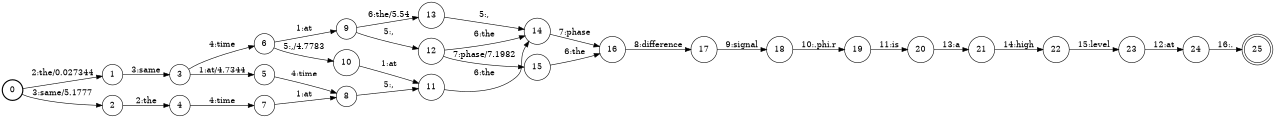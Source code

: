 digraph FST {
rankdir = LR;
size = "8.5,11";
label = "";
center = 1;
orientation = Portrait;
ranksep = "0.4";
nodesep = "0.25";
0 [label = "0", shape = circle, style = bold, fontsize = 14]
	0 -> 1 [label = "2:the/0.027344", fontsize = 14];
	0 -> 2 [label = "3:same/5.1777", fontsize = 14];
1 [label = "1", shape = circle, style = solid, fontsize = 14]
	1 -> 3 [label = "3:same", fontsize = 14];
2 [label = "2", shape = circle, style = solid, fontsize = 14]
	2 -> 4 [label = "2:the", fontsize = 14];
3 [label = "3", shape = circle, style = solid, fontsize = 14]
	3 -> 5 [label = "1:at/4.7344", fontsize = 14];
	3 -> 6 [label = "4:time", fontsize = 14];
4 [label = "4", shape = circle, style = solid, fontsize = 14]
	4 -> 7 [label = "4:time", fontsize = 14];
5 [label = "5", shape = circle, style = solid, fontsize = 14]
	5 -> 8 [label = "4:time", fontsize = 14];
6 [label = "6", shape = circle, style = solid, fontsize = 14]
	6 -> 9 [label = "1:at", fontsize = 14];
	6 -> 10 [label = "5:,/4.7783", fontsize = 14];
7 [label = "7", shape = circle, style = solid, fontsize = 14]
	7 -> 8 [label = "1:at", fontsize = 14];
8 [label = "8", shape = circle, style = solid, fontsize = 14]
	8 -> 11 [label = "5:,", fontsize = 14];
9 [label = "9", shape = circle, style = solid, fontsize = 14]
	9 -> 13 [label = "6:the/5.54", fontsize = 14];
	9 -> 12 [label = "5:,", fontsize = 14];
10 [label = "10", shape = circle, style = solid, fontsize = 14]
	10 -> 11 [label = "1:at", fontsize = 14];
11 [label = "11", shape = circle, style = solid, fontsize = 14]
	11 -> 14 [label = "6:the", fontsize = 14];
12 [label = "12", shape = circle, style = solid, fontsize = 14]
	12 -> 14 [label = "6:the", fontsize = 14];
	12 -> 15 [label = "7:phase/7.1982", fontsize = 14];
13 [label = "13", shape = circle, style = solid, fontsize = 14]
	13 -> 14 [label = "5:,", fontsize = 14];
14 [label = "14", shape = circle, style = solid, fontsize = 14]
	14 -> 16 [label = "7:phase", fontsize = 14];
15 [label = "15", shape = circle, style = solid, fontsize = 14]
	15 -> 16 [label = "6:the", fontsize = 14];
16 [label = "16", shape = circle, style = solid, fontsize = 14]
	16 -> 17 [label = "8:difference", fontsize = 14];
17 [label = "17", shape = circle, style = solid, fontsize = 14]
	17 -> 18 [label = "9:signal", fontsize = 14];
18 [label = "18", shape = circle, style = solid, fontsize = 14]
	18 -> 19 [label = "10:.phi.r", fontsize = 14];
19 [label = "19", shape = circle, style = solid, fontsize = 14]
	19 -> 20 [label = "11:is", fontsize = 14];
20 [label = "20", shape = circle, style = solid, fontsize = 14]
	20 -> 21 [label = "13:a", fontsize = 14];
21 [label = "21", shape = circle, style = solid, fontsize = 14]
	21 -> 22 [label = "14:high", fontsize = 14];
22 [label = "22", shape = circle, style = solid, fontsize = 14]
	22 -> 23 [label = "15:level", fontsize = 14];
23 [label = "23", shape = circle, style = solid, fontsize = 14]
	23 -> 24 [label = "12:at", fontsize = 14];
24 [label = "24", shape = circle, style = solid, fontsize = 14]
	24 -> 25 [label = "16:.", fontsize = 14];
25 [label = "25", shape = doublecircle, style = solid, fontsize = 14]
}
